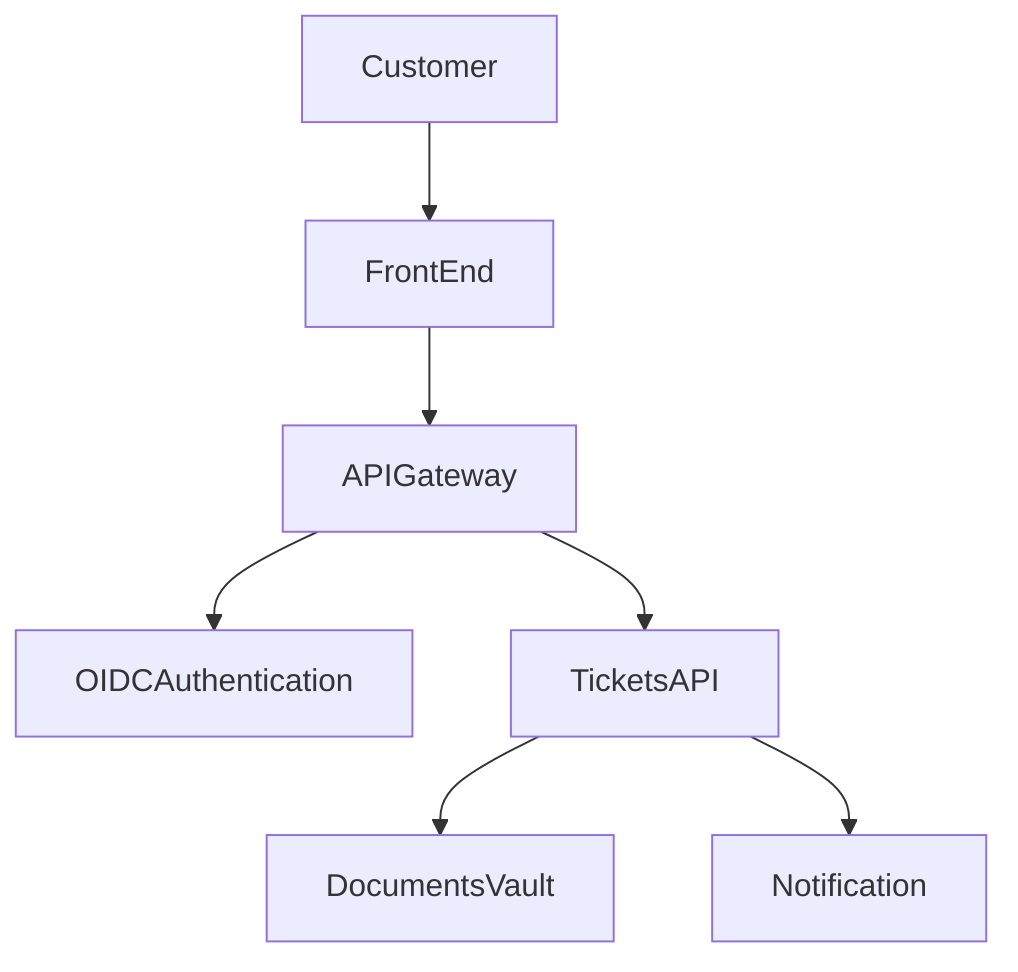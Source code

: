 graph TD

Customer --> FrontEnd
FrontEnd --> APIGateway
APIGateway --> OIDCAuthentication
APIGateway --> TicketsAPI
TicketsAPI --> DocumentsVault
TicketsAPI --> 	Notification